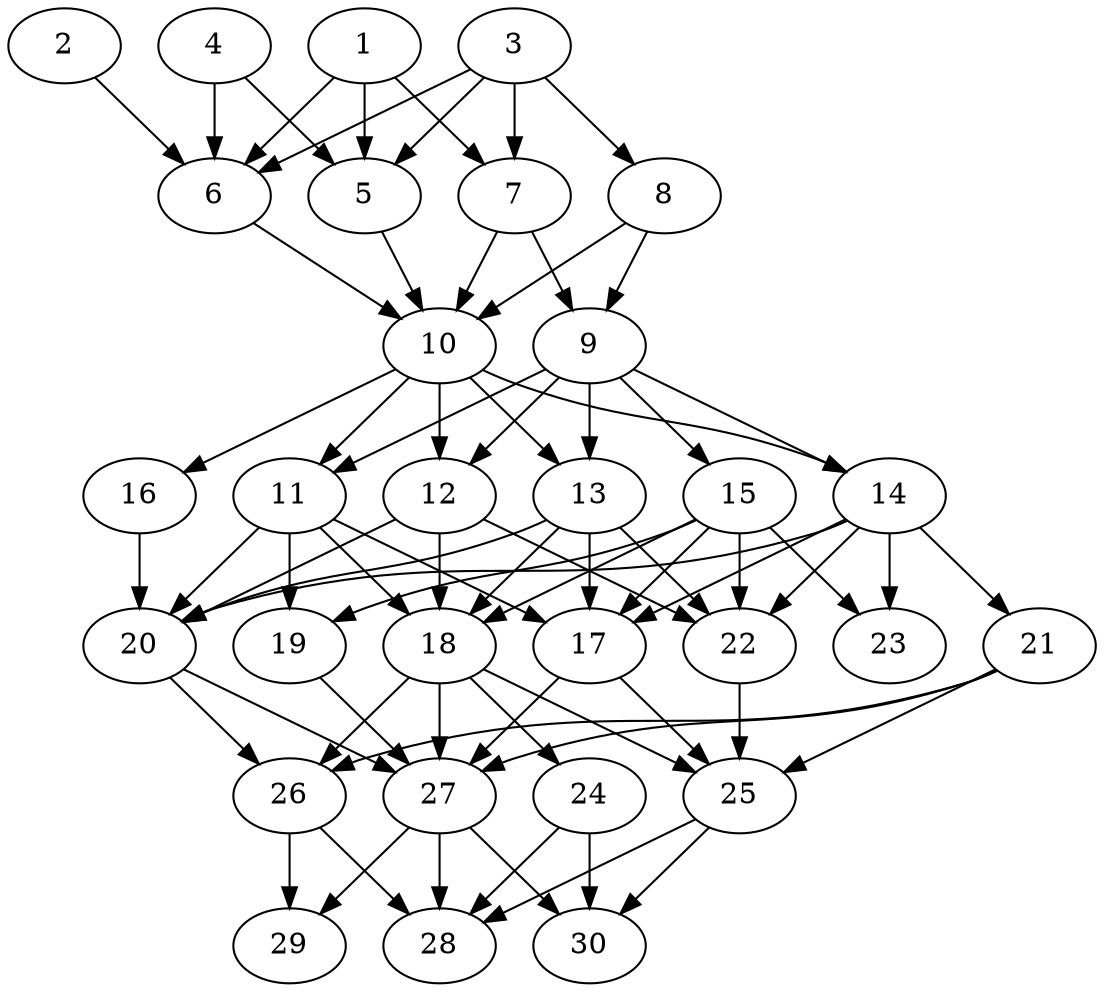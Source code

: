 // DAG automatically generated by daggen at Thu Oct  3 14:04:18 2019
// ./daggen --dot -n 30 --ccr 0.4 --fat 0.5 --regular 0.5 --density 0.9 --mindata 5242880 --maxdata 52428800 
digraph G {
  1 [size="65571840", alpha="0.05", expect_size="26228736"] 
  1 -> 5 [size ="26228736"]
  1 -> 6 [size ="26228736"]
  1 -> 7 [size ="26228736"]
  2 [size="121507840", alpha="0.12", expect_size="48603136"] 
  2 -> 6 [size ="48603136"]
  3 [size="94292480", alpha="0.07", expect_size="37716992"] 
  3 -> 5 [size ="37716992"]
  3 -> 6 [size ="37716992"]
  3 -> 7 [size ="37716992"]
  3 -> 8 [size ="37716992"]
  4 [size="124771840", alpha="0.17", expect_size="49908736"] 
  4 -> 5 [size ="49908736"]
  4 -> 6 [size ="49908736"]
  5 [size="25973760", alpha="0.16", expect_size="10389504"] 
  5 -> 10 [size ="10389504"]
  6 [size="92413440", alpha="0.08", expect_size="36965376"] 
  6 -> 10 [size ="36965376"]
  7 [size="49779200", alpha="0.16", expect_size="19911680"] 
  7 -> 9 [size ="19911680"]
  7 -> 10 [size ="19911680"]
  8 [size="73223680", alpha="0.19", expect_size="29289472"] 
  8 -> 9 [size ="29289472"]
  8 -> 10 [size ="29289472"]
  9 [size="119925760", alpha="0.00", expect_size="47970304"] 
  9 -> 11 [size ="47970304"]
  9 -> 12 [size ="47970304"]
  9 -> 13 [size ="47970304"]
  9 -> 14 [size ="47970304"]
  9 -> 15 [size ="47970304"]
  10 [size="90498560", alpha="0.08", expect_size="36199424"] 
  10 -> 11 [size ="36199424"]
  10 -> 12 [size ="36199424"]
  10 -> 13 [size ="36199424"]
  10 -> 14 [size ="36199424"]
  10 -> 16 [size ="36199424"]
  11 [size="72104960", alpha="0.20", expect_size="28841984"] 
  11 -> 17 [size ="28841984"]
  11 -> 18 [size ="28841984"]
  11 -> 19 [size ="28841984"]
  11 -> 20 [size ="28841984"]
  12 [size="101747200", alpha="0.09", expect_size="40698880"] 
  12 -> 18 [size ="40698880"]
  12 -> 20 [size ="40698880"]
  12 -> 22 [size ="40698880"]
  13 [size="56650240", alpha="0.05", expect_size="22660096"] 
  13 -> 17 [size ="22660096"]
  13 -> 18 [size ="22660096"]
  13 -> 20 [size ="22660096"]
  13 -> 22 [size ="22660096"]
  14 [size="99525120", alpha="0.19", expect_size="39810048"] 
  14 -> 17 [size ="39810048"]
  14 -> 20 [size ="39810048"]
  14 -> 21 [size ="39810048"]
  14 -> 22 [size ="39810048"]
  14 -> 23 [size ="39810048"]
  15 [size="81530880", alpha="0.05", expect_size="32612352"] 
  15 -> 17 [size ="32612352"]
  15 -> 18 [size ="32612352"]
  15 -> 19 [size ="32612352"]
  15 -> 22 [size ="32612352"]
  15 -> 23 [size ="32612352"]
  16 [size="56000000", alpha="0.15", expect_size="22400000"] 
  16 -> 20 [size ="22400000"]
  17 [size="105669120", alpha="0.08", expect_size="42267648"] 
  17 -> 25 [size ="42267648"]
  17 -> 27 [size ="42267648"]
  18 [size="83586560", alpha="0.13", expect_size="33434624"] 
  18 -> 24 [size ="33434624"]
  18 -> 25 [size ="33434624"]
  18 -> 26 [size ="33434624"]
  18 -> 27 [size ="33434624"]
  19 [size="79938560", alpha="0.07", expect_size="31975424"] 
  19 -> 27 [size ="31975424"]
  20 [size="80222720", alpha="0.01", expect_size="32089088"] 
  20 -> 26 [size ="32089088"]
  20 -> 27 [size ="32089088"]
  21 [size="126512640", alpha="0.04", expect_size="50605056"] 
  21 -> 25 [size ="50605056"]
  21 -> 26 [size ="50605056"]
  21 -> 27 [size ="50605056"]
  22 [size="126008320", alpha="0.05", expect_size="50403328"] 
  22 -> 25 [size ="50403328"]
  23 [size="58283520", alpha="0.20", expect_size="23313408"] 
  24 [size="89530880", alpha="0.13", expect_size="35812352"] 
  24 -> 28 [size ="35812352"]
  24 -> 30 [size ="35812352"]
  25 [size="83261440", alpha="0.09", expect_size="33304576"] 
  25 -> 28 [size ="33304576"]
  25 -> 30 [size ="33304576"]
  26 [size="111336960", alpha="0.19", expect_size="44534784"] 
  26 -> 28 [size ="44534784"]
  26 -> 29 [size ="44534784"]
  27 [size="83955200", alpha="0.14", expect_size="33582080"] 
  27 -> 28 [size ="33582080"]
  27 -> 29 [size ="33582080"]
  27 -> 30 [size ="33582080"]
  28 [size="14535680", alpha="0.00", expect_size="5814272"] 
  29 [size="89804800", alpha="0.04", expect_size="35921920"] 
  30 [size="13660160", alpha="0.01", expect_size="5464064"] 
}
